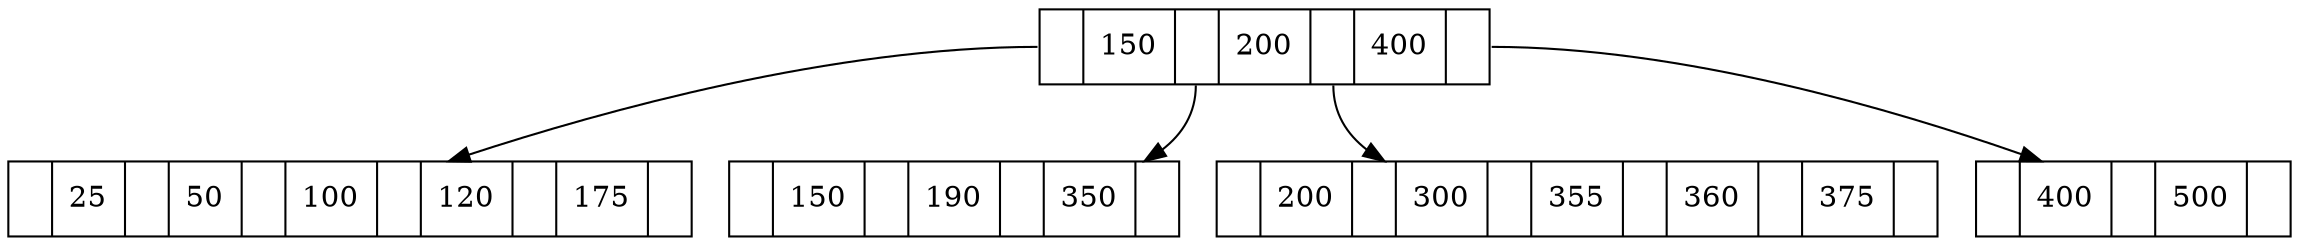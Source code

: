 digraph BTree {
node [shape=record];
node7e9e5f8a [label="<f0> | 150 | <f1> | 200 | <f2> | 400 | <f3>"];
node8bcc55f [label="<f0> | 25 | <f1> | 50 | <f2> | 100 | <f3> | 120 | <f4> | 175 | <f5>"];
node7e9e5f8a:f0 -> node8bcc55f;
node42a57993 [label="<f0> | 150 | <f1> | 190 | <f2> | 350 | <f3>"];
node7e9e5f8a:f1 -> node42a57993;
node75b84c92 [label="<f0> | 200 | <f1> | 300 | <f2> | 355 | <f3> | 360 | <f4> | 375 | <f5>"];
node7e9e5f8a:f2 -> node75b84c92;
node6bc7c054 [label="<f0> | 400 | <f1> | 500 | <f2>"];
node7e9e5f8a:f3 -> node6bc7c054;
}
